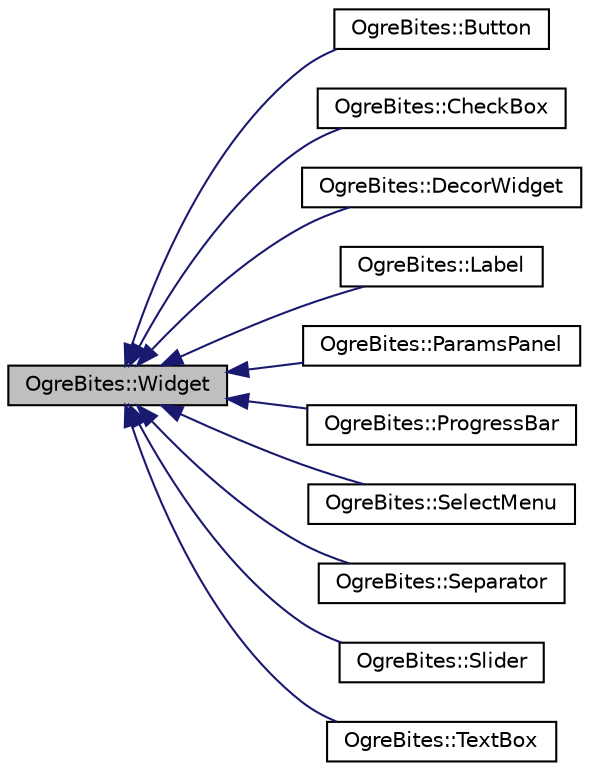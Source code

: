 digraph "OgreBites::Widget"
{
  bgcolor="transparent";
  edge [fontname="Helvetica",fontsize="10",labelfontname="Helvetica",labelfontsize="10"];
  node [fontname="Helvetica",fontsize="10",shape=record];
  rankdir="LR";
  Node0 [label="OgreBites::Widget",height=0.2,width=0.4,color="black", fillcolor="grey75", style="filled", fontcolor="black"];
  Node0 -> Node1 [dir="back",color="midnightblue",fontsize="10",style="solid",fontname="Helvetica"];
  Node1 [label="OgreBites::Button",height=0.2,width=0.4,color="black",URL="$class_ogre_bites_1_1_button.html",tooltip="Basic button class. "];
  Node0 -> Node2 [dir="back",color="midnightblue",fontsize="10",style="solid",fontname="Helvetica"];
  Node2 [label="OgreBites::CheckBox",height=0.2,width=0.4,color="black",URL="$class_ogre_bites_1_1_check_box.html",tooltip="Basic check box widget. "];
  Node0 -> Node3 [dir="back",color="midnightblue",fontsize="10",style="solid",fontname="Helvetica"];
  Node3 [label="OgreBites::DecorWidget",height=0.2,width=0.4,color="black",URL="$class_ogre_bites_1_1_decor_widget.html",tooltip="Custom, decorative widget created from a template. "];
  Node0 -> Node4 [dir="back",color="midnightblue",fontsize="10",style="solid",fontname="Helvetica"];
  Node4 [label="OgreBites::Label",height=0.2,width=0.4,color="black",URL="$class_ogre_bites_1_1_label.html",tooltip="Basic label widget. "];
  Node0 -> Node5 [dir="back",color="midnightblue",fontsize="10",style="solid",fontname="Helvetica"];
  Node5 [label="OgreBites::ParamsPanel",height=0.2,width=0.4,color="black",URL="$class_ogre_bites_1_1_params_panel.html",tooltip="Basic parameters panel widget. "];
  Node0 -> Node6 [dir="back",color="midnightblue",fontsize="10",style="solid",fontname="Helvetica"];
  Node6 [label="OgreBites::ProgressBar",height=0.2,width=0.4,color="black",URL="$class_ogre_bites_1_1_progress_bar.html",tooltip="Basic progress bar widget. "];
  Node0 -> Node7 [dir="back",color="midnightblue",fontsize="10",style="solid",fontname="Helvetica"];
  Node7 [label="OgreBites::SelectMenu",height=0.2,width=0.4,color="black",URL="$class_ogre_bites_1_1_select_menu.html",tooltip="Basic selection menu widget. "];
  Node0 -> Node8 [dir="back",color="midnightblue",fontsize="10",style="solid",fontname="Helvetica"];
  Node8 [label="OgreBites::Separator",height=0.2,width=0.4,color="black",URL="$class_ogre_bites_1_1_separator.html",tooltip="Basic separator widget. "];
  Node0 -> Node9 [dir="back",color="midnightblue",fontsize="10",style="solid",fontname="Helvetica"];
  Node9 [label="OgreBites::Slider",height=0.2,width=0.4,color="black",URL="$class_ogre_bites_1_1_slider.html",tooltip="Basic slider widget. "];
  Node0 -> Node10 [dir="back",color="midnightblue",fontsize="10",style="solid",fontname="Helvetica"];
  Node10 [label="OgreBites::TextBox",height=0.2,width=0.4,color="black",URL="$class_ogre_bites_1_1_text_box.html",tooltip="Scrollable text box widget. "];
}
